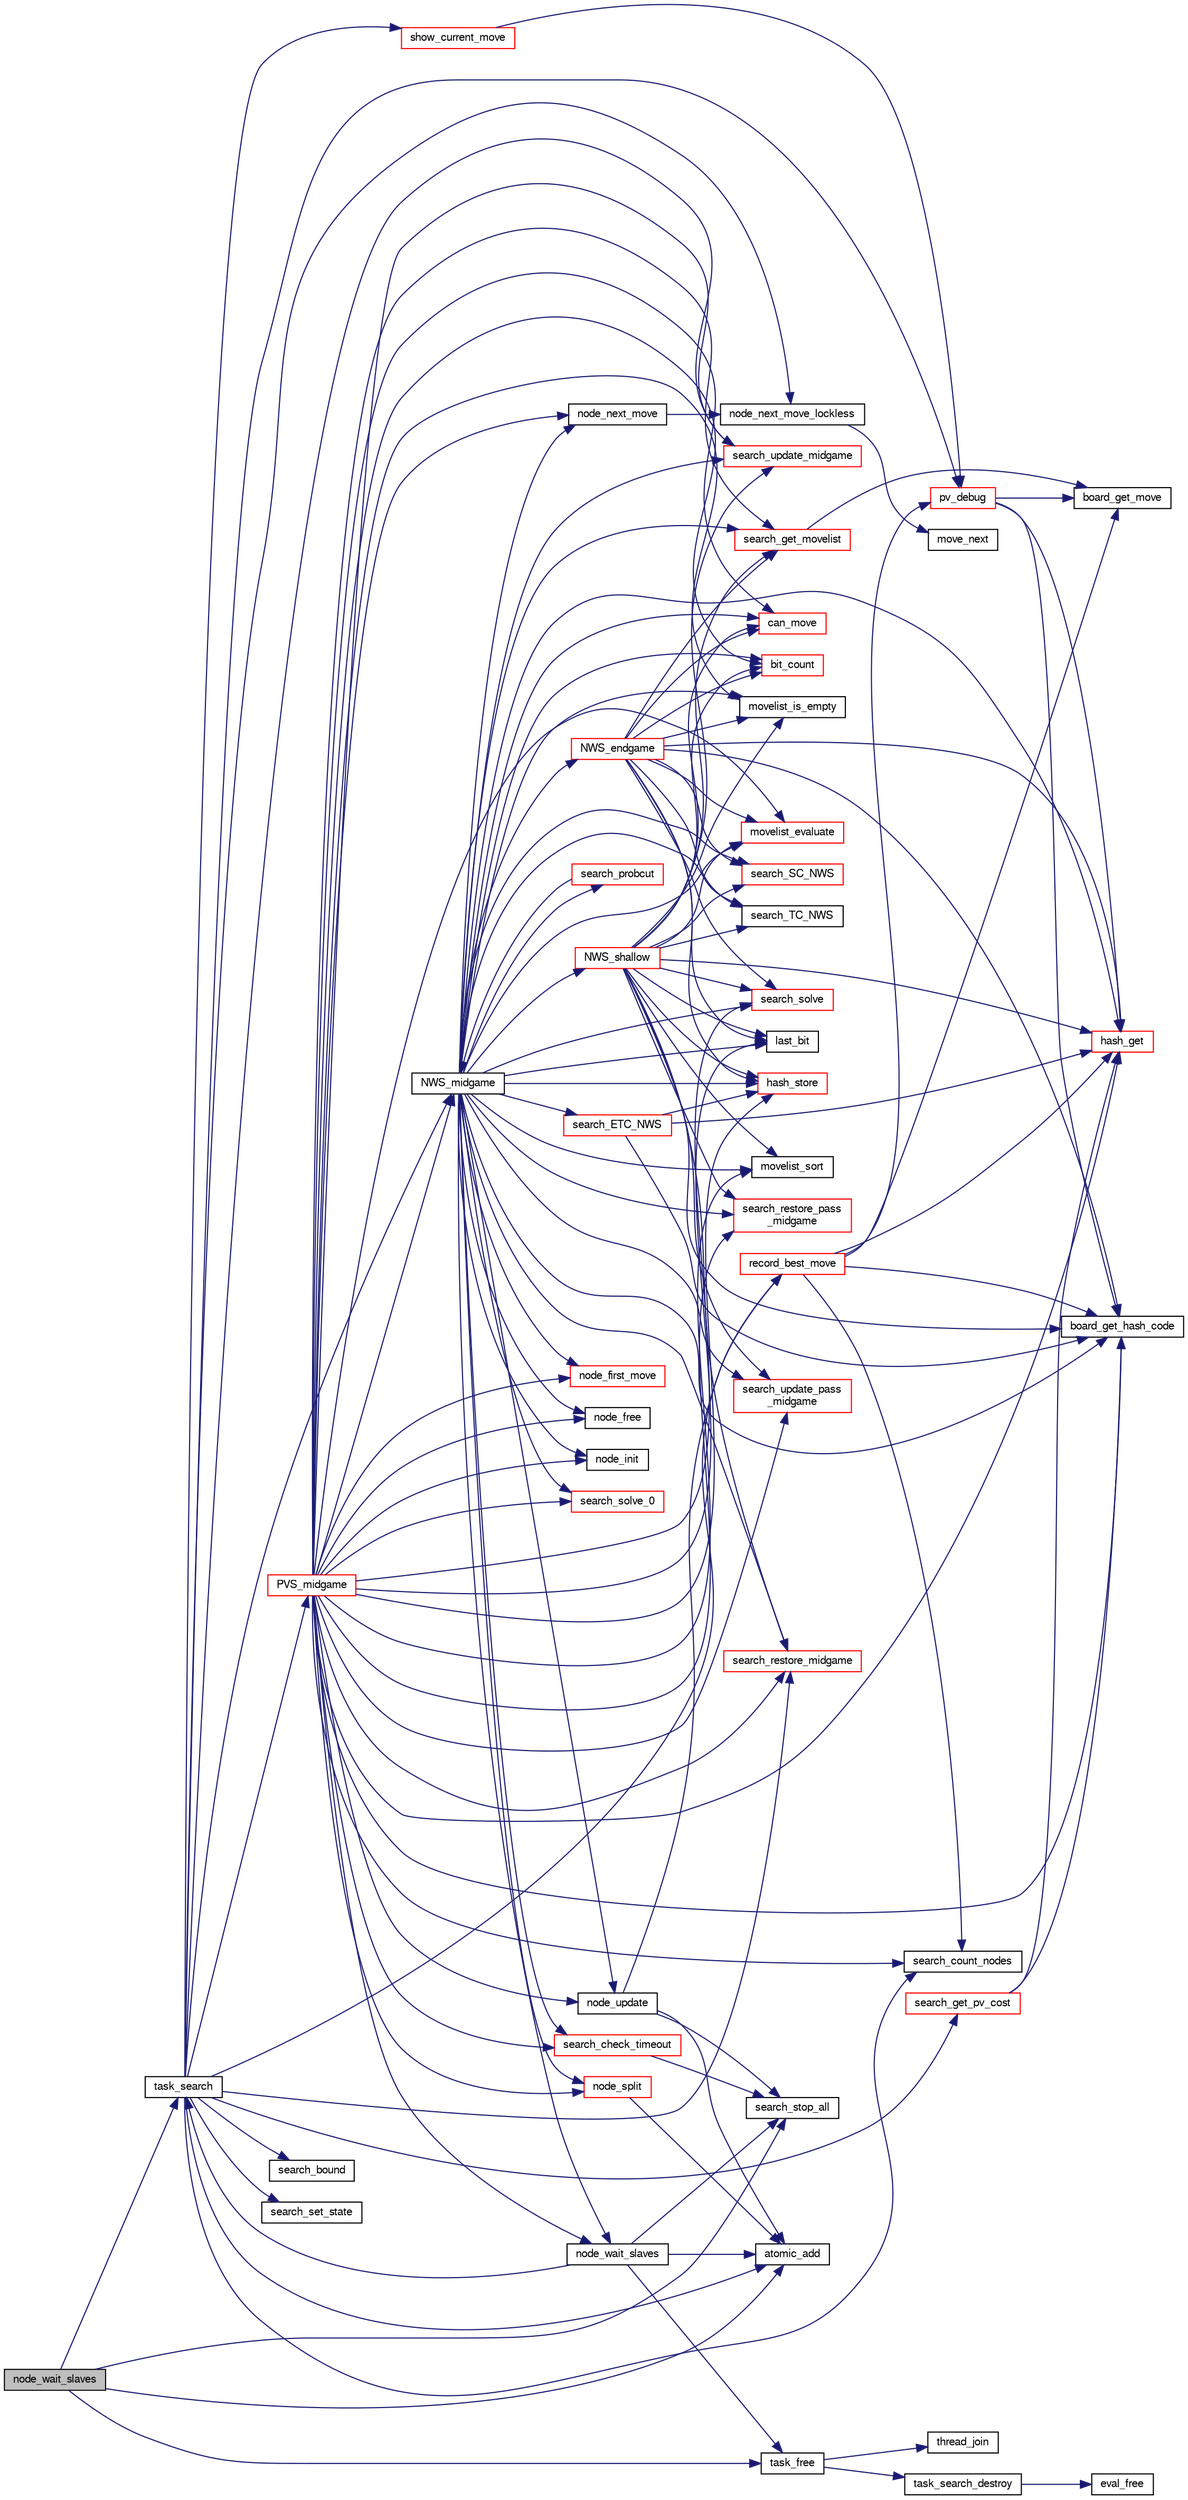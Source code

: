 digraph "node_wait_slaves"
{
 // LATEX_PDF_SIZE
  bgcolor="transparent";
  edge [fontname="FreeSans",fontsize="10",labelfontname="FreeSans",labelfontsize="10"];
  node [fontname="FreeSans",fontsize="10",shape=record];
  rankdir="LR";
  Node1 [label="node_wait_slaves",height=0.2,width=0.4,color="black", fillcolor="grey75", style="filled", fontcolor="black",tooltip="Wait for slaves termination."];
  Node1 -> Node2 [color="midnightblue",fontsize="10",style="solid",fontname="FreeSans"];
  Node2 [label="atomic_add",height=0.2,width=0.4,color="black",URL="$util_8h.html#a810a91328534783b77f0e95327f37270",tooltip=" "];
  Node1 -> Node3 [color="midnightblue",fontsize="10",style="solid",fontname="FreeSans"];
  Node3 [label="search_stop_all",height=0.2,width=0.4,color="black",URL="$search_8c.html#ad775910af78c46412b5ee4b8bc887b67",tooltip="Stop the search."];
  Node1 -> Node4 [color="midnightblue",fontsize="10",style="solid",fontname="FreeSans"];
  Node4 [label="task_free",height=0.2,width=0.4,color="black",URL="$ybwc_8c.html#a7ac944c5b45b2c8870c2eea4d4a140bb",tooltip="Free resources used by a task."];
  Node4 -> Node5 [color="midnightblue",fontsize="10",style="solid",fontname="FreeSans"];
  Node5 [label="task_search_destroy",height=0.2,width=0.4,color="black",URL="$ybwc_8c.html#aeb7bd64f0f200af48220e3dc4fc4c168",tooltip="Free a search structure of a task."];
  Node5 -> Node6 [color="midnightblue",fontsize="10",style="solid",fontname="FreeSans"];
  Node6 [label="eval_free",height=0.2,width=0.4,color="black",URL="$eval_8c.html#a0d216a5fcecd600abd20798da218f730",tooltip="Free resources used by the evaluation function."];
  Node4 -> Node7 [color="midnightblue",fontsize="10",style="solid",fontname="FreeSans"];
  Node7 [label="thread_join",height=0.2,width=0.4,color="black",URL="$util_8c.html#a52efa84f4cfd49921787886d9543ab64",tooltip="Join a thread."];
  Node1 -> Node8 [color="midnightblue",fontsize="10",style="solid",fontname="FreeSans"];
  Node8 [label="task_search",height=0.2,width=0.4,color="black",URL="$ybwc_8c.html#aaa4fc1461e78cd5569318f9e19399e50",tooltip="A parallel search within a Task structure."];
  Node8 -> Node2 [color="midnightblue",fontsize="10",style="solid",fontname="FreeSans"];
  Node8 -> Node9 [color="midnightblue",fontsize="10",style="solid",fontname="FreeSans"];
  Node9 [label="node_next_move_lockless",height=0.2,width=0.4,color="black",URL="$ybwc_8c.html#afa0e58a0825e315ec77c2504f4f3f1fe",tooltip="Get the next move of the move list."];
  Node9 -> Node10 [color="midnightblue",fontsize="10",style="solid",fontname="FreeSans"];
  Node10 [label="move_next",height=0.2,width=0.4,color="black",URL="$move_8c.html#a70f7e30cf2aa1dffdcde82ad10badab4",tooltip="Return the next move from the list."];
  Node8 -> Node11 [color="midnightblue",fontsize="10",style="solid",fontname="FreeSans"];
  Node11 [label="NWS_midgame",height=0.2,width=0.4,color="black",URL="$midgame_8c.html#a124e89d53abb00ee28a9f3135b5682dc",tooltip="Evaluate a midgame position with a Null Window Search algorithm."];
  Node11 -> Node12 [color="midnightblue",fontsize="10",style="solid",fontname="FreeSans"];
  Node12 [label="bit_count",height=0.2,width=0.4,color="red",URL="$bit_8c.html#a830fec0a90989da1f1900ff609b92167",tooltip="Count the number of bits set to one in an unsigned long long."];
  Node11 -> Node14 [color="midnightblue",fontsize="10",style="solid",fontname="FreeSans"];
  Node14 [label="board_get_hash_code",height=0.2,width=0.4,color="black",URL="$board_8c.html#a0e6cff6e714bcb714e2b9b2d7b9fbec6",tooltip="Compute a hash code."];
  Node11 -> Node15 [color="midnightblue",fontsize="10",style="solid",fontname="FreeSans"];
  Node15 [label="can_move",height=0.2,width=0.4,color="red",URL="$board_8c.html#ae1a532d6eaa0e55357d0f4b9cd659b88",tooltip="Check if a player can move."];
  Node11 -> Node18 [color="midnightblue",fontsize="10",style="solid",fontname="FreeSans"];
  Node18 [label="hash_get",height=0.2,width=0.4,color="red",URL="$hash-lock-free_8c.html#a6f54ce833279fec9ac110dcce45565ad",tooltip="Find an hash table entry according to the evaluated board hash codes."];
  Node11 -> Node20 [color="midnightblue",fontsize="10",style="solid",fontname="FreeSans"];
  Node20 [label="hash_store",height=0.2,width=0.4,color="red",URL="$hash-lock-free_8c.html#ae70e5c17e3d2cf7fb49e085be7092843",tooltip="Store an hashtable item."];
  Node11 -> Node27 [color="midnightblue",fontsize="10",style="solid",fontname="FreeSans"];
  Node27 [label="last_bit",height=0.2,width=0.4,color="black",URL="$bit_8c.html#ad47d9158c952a78b9602c699ab6ece49",tooltip="Search the last bit set (same as log2())."];
  Node11 -> Node28 [color="midnightblue",fontsize="10",style="solid",fontname="FreeSans"];
  Node28 [label="movelist_evaluate",height=0.2,width=0.4,color="red",URL="$move_8c.html#a9b4b1c7be1b237198713f0355f60fe28",tooltip="Evaluate a list of move in order to sort it."];
  Node11 -> Node48 [color="midnightblue",fontsize="10",style="solid",fontname="FreeSans"];
  Node48 [label="movelist_is_empty",height=0.2,width=0.4,color="black",URL="$move_8c.html#a13dc373d7c20c99db5dfbc1b70e20d15",tooltip="Check if the list is empty."];
  Node11 -> Node49 [color="midnightblue",fontsize="10",style="solid",fontname="FreeSans"];
  Node49 [label="movelist_sort",height=0.2,width=0.4,color="black",URL="$move_8c.html#a38bfc9e186591a76e2b3c673075effd3",tooltip="Sort all moves."];
  Node11 -> Node80 [color="midnightblue",fontsize="10",style="solid",fontname="FreeSans"];
  Node80 [label="node_first_move",height=0.2,width=0.4,color="red",URL="$ybwc_8c.html#add2247a628b88fd27119dfbe49a41111",tooltip="Get the first move of the move list."];
  Node11 -> Node82 [color="midnightblue",fontsize="10",style="solid",fontname="FreeSans"];
  Node82 [label="node_free",height=0.2,width=0.4,color="black",URL="$ybwc_8c.html#a9158549a90b34b758a3371f60e93a65b",tooltip="Free Resources allocated by a node."];
  Node11 -> Node83 [color="midnightblue",fontsize="10",style="solid",fontname="FreeSans"];
  Node83 [label="node_init",height=0.2,width=0.4,color="black",URL="$ybwc_8c.html#ad4a0c85671094fb20a59df4aed9202b5",tooltip="Initialize a node."];
  Node11 -> Node84 [color="midnightblue",fontsize="10",style="solid",fontname="FreeSans"];
  Node84 [label="node_next_move",height=0.2,width=0.4,color="black",URL="$ybwc_8c.html#a744689fe7920707e9cf5a4149be74b46",tooltip="Get the next move of the move list."];
  Node84 -> Node9 [color="midnightblue",fontsize="10",style="solid",fontname="FreeSans"];
  Node11 -> Node85 [color="midnightblue",fontsize="10",style="solid",fontname="FreeSans"];
  Node85 [label="node_split",height=0.2,width=0.4,color="red",URL="$ybwc_8c.html#a7dba05be5b187eb162b9311c91e22b38",tooltip="Node split."];
  Node85 -> Node2 [color="midnightblue",fontsize="10",style="solid",fontname="FreeSans"];
  Node11 -> Node95 [color="midnightblue",fontsize="10",style="solid",fontname="FreeSans"];
  Node95 [label="node_update",height=0.2,width=0.4,color="black",URL="$ybwc_8c.html#aaa3720f7191596fadf637ee6fddc8666",tooltip="Update a node."];
  Node95 -> Node2 [color="midnightblue",fontsize="10",style="solid",fontname="FreeSans"];
  Node95 -> Node96 [color="midnightblue",fontsize="10",style="solid",fontname="FreeSans"];
  Node96 [label="record_best_move",height=0.2,width=0.4,color="red",URL="$root_8c.html#ae557ecf41efe8b033969349603c765e2",tooltip="Record best move."];
  Node96 -> Node14 [color="midnightblue",fontsize="10",style="solid",fontname="FreeSans"];
  Node96 -> Node52 [color="midnightblue",fontsize="10",style="solid",fontname="FreeSans"];
  Node52 [label="board_get_move",height=0.2,width=0.4,color="black",URL="$board_8c.html#a3b5748c109770fe228ea15b562c0f113",tooltip="Compute a move."];
  Node96 -> Node18 [color="midnightblue",fontsize="10",style="solid",fontname="FreeSans"];
  Node96 -> Node104 [color="midnightblue",fontsize="10",style="solid",fontname="FreeSans"];
  Node104 [label="pv_debug",height=0.2,width=0.4,color="red",URL="$root_8c.html#a8441d8c906b98e56eb99fcb351ce6a14",tooltip="Debug PV."];
  Node104 -> Node14 [color="midnightblue",fontsize="10",style="solid",fontname="FreeSans"];
  Node104 -> Node52 [color="midnightblue",fontsize="10",style="solid",fontname="FreeSans"];
  Node104 -> Node18 [color="midnightblue",fontsize="10",style="solid",fontname="FreeSans"];
  Node96 -> Node106 [color="midnightblue",fontsize="10",style="solid",fontname="FreeSans"];
  Node106 [label="search_count_nodes",height=0.2,width=0.4,color="black",URL="$search_8c.html#a66fbe49d1b42845bef2a07d0219a525c",tooltip="Return the number of nodes searched."];
  Node95 -> Node3 [color="midnightblue",fontsize="10",style="solid",fontname="FreeSans"];
  Node11 -> Node110 [color="midnightblue",fontsize="10",style="solid",fontname="FreeSans"];
  Node110 [label="node_wait_slaves",height=0.2,width=0.4,color="black",URL="$ybwc_8c.html#a6cab65bf7dade2f8653a2e3276b89c78",tooltip="Wait for slaves termination."];
  Node110 -> Node2 [color="midnightblue",fontsize="10",style="solid",fontname="FreeSans"];
  Node110 -> Node3 [color="midnightblue",fontsize="10",style="solid",fontname="FreeSans"];
  Node110 -> Node4 [color="midnightblue",fontsize="10",style="solid",fontname="FreeSans"];
  Node110 -> Node8 [color="midnightblue",fontsize="10",style="solid",fontname="FreeSans"];
  Node11 -> Node111 [color="midnightblue",fontsize="10",style="solid",fontname="FreeSans"];
  Node111 [label="NWS_endgame",height=0.2,width=0.4,color="red",URL="$endgame_8c.html#a3a2fd5b24cddcf17f9b29921bbf9ec57",tooltip="Evaluate an endgame position with a Null Window Search algorithm."];
  Node111 -> Node12 [color="midnightblue",fontsize="10",style="solid",fontname="FreeSans"];
  Node111 -> Node14 [color="midnightblue",fontsize="10",style="solid",fontname="FreeSans"];
  Node111 -> Node15 [color="midnightblue",fontsize="10",style="solid",fontname="FreeSans"];
  Node111 -> Node18 [color="midnightblue",fontsize="10",style="solid",fontname="FreeSans"];
  Node111 -> Node20 [color="midnightblue",fontsize="10",style="solid",fontname="FreeSans"];
  Node111 -> Node27 [color="midnightblue",fontsize="10",style="solid",fontname="FreeSans"];
  Node111 -> Node28 [color="midnightblue",fontsize="10",style="solid",fontname="FreeSans"];
  Node111 -> Node48 [color="midnightblue",fontsize="10",style="solid",fontname="FreeSans"];
  Node111 -> Node73 [color="midnightblue",fontsize="10",style="solid",fontname="FreeSans"];
  Node73 [label="search_get_movelist",height=0.2,width=0.4,color="red",URL="$search_8c.html#a507955218cafd96b85d29981f3ea6f8d",tooltip="Get a list of legal moves."];
  Node73 -> Node52 [color="midnightblue",fontsize="10",style="solid",fontname="FreeSans"];
  Node111 -> Node74 [color="midnightblue",fontsize="10",style="solid",fontname="FreeSans"];
  Node74 [label="search_SC_NWS",height=0.2,width=0.4,color="red",URL="$search_8c.html#afb7a2b1fa945dd8f14a8e56639fde259",tooltip="Stability Cutoff (TC)."];
  Node111 -> Node64 [color="midnightblue",fontsize="10",style="solid",fontname="FreeSans"];
  Node64 [label="search_solve",height=0.2,width=0.4,color="red",URL="$endgame_8c.html#a94a89fc327a63ea97d5e30c7c981a2aa",tooltip="Get the final score."];
  Node111 -> Node77 [color="midnightblue",fontsize="10",style="solid",fontname="FreeSans"];
  Node77 [label="search_TC_NWS",height=0.2,width=0.4,color="black",URL="$search_8c.html#a1df9af0edd9d96eb16b7ade51a96dbf4",tooltip="Transposition Cutoff (TC)."];
  Node11 -> Node50 [color="midnightblue",fontsize="10",style="solid",fontname="FreeSans"];
  Node50 [label="NWS_shallow",height=0.2,width=0.4,color="red",URL="$midgame_8c.html#af1a84e98330ad790762f316451f36067",tooltip="Evaluate a midgame position with a Null Window Search algorithm."];
  Node50 -> Node12 [color="midnightblue",fontsize="10",style="solid",fontname="FreeSans"];
  Node50 -> Node14 [color="midnightblue",fontsize="10",style="solid",fontname="FreeSans"];
  Node50 -> Node15 [color="midnightblue",fontsize="10",style="solid",fontname="FreeSans"];
  Node50 -> Node18 [color="midnightblue",fontsize="10",style="solid",fontname="FreeSans"];
  Node50 -> Node20 [color="midnightblue",fontsize="10",style="solid",fontname="FreeSans"];
  Node50 -> Node27 [color="midnightblue",fontsize="10",style="solid",fontname="FreeSans"];
  Node50 -> Node28 [color="midnightblue",fontsize="10",style="solid",fontname="FreeSans"];
  Node50 -> Node48 [color="midnightblue",fontsize="10",style="solid",fontname="FreeSans"];
  Node50 -> Node49 [color="midnightblue",fontsize="10",style="solid",fontname="FreeSans"];
  Node50 -> Node73 [color="midnightblue",fontsize="10",style="solid",fontname="FreeSans"];
  Node50 -> Node68 [color="midnightblue",fontsize="10",style="solid",fontname="FreeSans"];
  Node68 [label="search_restore_midgame",height=0.2,width=0.4,color="red",URL="$search_8c.html#a8ee87f18a6108894aecb6f0cda99fcf8",tooltip="Restore the search state as before a move."];
  Node50 -> Node61 [color="midnightblue",fontsize="10",style="solid",fontname="FreeSans"];
  Node61 [label="search_restore_pass\l_midgame",height=0.2,width=0.4,color="red",URL="$search_8c.html#a5e9707f0c579c46996fba87fedecb58c",tooltip="Update the search state after a passing move."];
  Node50 -> Node74 [color="midnightblue",fontsize="10",style="solid",fontname="FreeSans"];
  Node50 -> Node64 [color="midnightblue",fontsize="10",style="solid",fontname="FreeSans"];
  Node50 -> Node77 [color="midnightblue",fontsize="10",style="solid",fontname="FreeSans"];
  Node50 -> Node71 [color="midnightblue",fontsize="10",style="solid",fontname="FreeSans"];
  Node71 [label="search_update_midgame",height=0.2,width=0.4,color="red",URL="$search_8c.html#a985ef3449348437e273c1d5c74ae74f6",tooltip="Update the search state after a move."];
  Node50 -> Node66 [color="midnightblue",fontsize="10",style="solid",fontname="FreeSans"];
  Node66 [label="search_update_pass\l_midgame",height=0.2,width=0.4,color="red",URL="$search_8c.html#af34e8681551a63ca25390b3c87bbf9f7",tooltip="Update the search state after a passing move."];
  Node11 -> Node122 [color="midnightblue",fontsize="10",style="solid",fontname="FreeSans"];
  Node122 [label="search_check_timeout",height=0.2,width=0.4,color="red",URL="$search_8c.html#a1fc126733c7201381ebb66cb42e23ad7",tooltip="Check if it can iterate more..."];
  Node122 -> Node3 [color="midnightblue",fontsize="10",style="solid",fontname="FreeSans"];
  Node11 -> Node124 [color="midnightblue",fontsize="10",style="solid",fontname="FreeSans"];
  Node124 [label="search_ETC_NWS",height=0.2,width=0.4,color="red",URL="$search_8c.html#acca0552701cb0d46a406101f5f426e17",tooltip="Enhanced Transposition Cutoff (ETC)."];
  Node124 -> Node14 [color="midnightblue",fontsize="10",style="solid",fontname="FreeSans"];
  Node124 -> Node18 [color="midnightblue",fontsize="10",style="solid",fontname="FreeSans"];
  Node124 -> Node20 [color="midnightblue",fontsize="10",style="solid",fontname="FreeSans"];
  Node11 -> Node73 [color="midnightblue",fontsize="10",style="solid",fontname="FreeSans"];
  Node11 -> Node125 [color="midnightblue",fontsize="10",style="solid",fontname="FreeSans"];
  Node125 [label="search_probcut",height=0.2,width=0.4,color="red",URL="$midgame_8c.html#a232fed82bb28cdcc18d59d1cfecab0f1",tooltip="Probcut."];
  Node125 -> Node11 [color="midnightblue",fontsize="10",style="solid",fontname="FreeSans"];
  Node11 -> Node68 [color="midnightblue",fontsize="10",style="solid",fontname="FreeSans"];
  Node11 -> Node61 [color="midnightblue",fontsize="10",style="solid",fontname="FreeSans"];
  Node11 -> Node74 [color="midnightblue",fontsize="10",style="solid",fontname="FreeSans"];
  Node11 -> Node64 [color="midnightblue",fontsize="10",style="solid",fontname="FreeSans"];
  Node11 -> Node129 [color="midnightblue",fontsize="10",style="solid",fontname="FreeSans"];
  Node129 [label="search_solve_0",height=0.2,width=0.4,color="red",URL="$endgame_8c.html#ae04cc7f1a6a497061ed834030a426912",tooltip="Get the final score."];
  Node11 -> Node77 [color="midnightblue",fontsize="10",style="solid",fontname="FreeSans"];
  Node11 -> Node71 [color="midnightblue",fontsize="10",style="solid",fontname="FreeSans"];
  Node11 -> Node66 [color="midnightblue",fontsize="10",style="solid",fontname="FreeSans"];
  Node8 -> Node104 [color="midnightblue",fontsize="10",style="solid",fontname="FreeSans"];
  Node8 -> Node131 [color="midnightblue",fontsize="10",style="solid",fontname="FreeSans"];
  Node131 [label="PVS_midgame",height=0.2,width=0.4,color="red",URL="$midgame_8c.html#a356424012da8237d13afb64450c0fb33",tooltip="Evaluate a position with a deep Principal Variation Search algorithm."];
  Node131 -> Node12 [color="midnightblue",fontsize="10",style="solid",fontname="FreeSans"];
  Node131 -> Node14 [color="midnightblue",fontsize="10",style="solid",fontname="FreeSans"];
  Node131 -> Node15 [color="midnightblue",fontsize="10",style="solid",fontname="FreeSans"];
  Node131 -> Node18 [color="midnightblue",fontsize="10",style="solid",fontname="FreeSans"];
  Node131 -> Node20 [color="midnightblue",fontsize="10",style="solid",fontname="FreeSans"];
  Node131 -> Node27 [color="midnightblue",fontsize="10",style="solid",fontname="FreeSans"];
  Node131 -> Node28 [color="midnightblue",fontsize="10",style="solid",fontname="FreeSans"];
  Node131 -> Node48 [color="midnightblue",fontsize="10",style="solid",fontname="FreeSans"];
  Node131 -> Node49 [color="midnightblue",fontsize="10",style="solid",fontname="FreeSans"];
  Node131 -> Node80 [color="midnightblue",fontsize="10",style="solid",fontname="FreeSans"];
  Node131 -> Node82 [color="midnightblue",fontsize="10",style="solid",fontname="FreeSans"];
  Node131 -> Node83 [color="midnightblue",fontsize="10",style="solid",fontname="FreeSans"];
  Node131 -> Node84 [color="midnightblue",fontsize="10",style="solid",fontname="FreeSans"];
  Node131 -> Node85 [color="midnightblue",fontsize="10",style="solid",fontname="FreeSans"];
  Node131 -> Node95 [color="midnightblue",fontsize="10",style="solid",fontname="FreeSans"];
  Node131 -> Node110 [color="midnightblue",fontsize="10",style="solid",fontname="FreeSans"];
  Node131 -> Node11 [color="midnightblue",fontsize="10",style="solid",fontname="FreeSans"];
  Node131 -> Node122 [color="midnightblue",fontsize="10",style="solid",fontname="FreeSans"];
  Node131 -> Node106 [color="midnightblue",fontsize="10",style="solid",fontname="FreeSans"];
  Node131 -> Node73 [color="midnightblue",fontsize="10",style="solid",fontname="FreeSans"];
  Node131 -> Node68 [color="midnightblue",fontsize="10",style="solid",fontname="FreeSans"];
  Node131 -> Node61 [color="midnightblue",fontsize="10",style="solid",fontname="FreeSans"];
  Node131 -> Node64 [color="midnightblue",fontsize="10",style="solid",fontname="FreeSans"];
  Node131 -> Node129 [color="midnightblue",fontsize="10",style="solid",fontname="FreeSans"];
  Node131 -> Node71 [color="midnightblue",fontsize="10",style="solid",fontname="FreeSans"];
  Node131 -> Node66 [color="midnightblue",fontsize="10",style="solid",fontname="FreeSans"];
  Node8 -> Node96 [color="midnightblue",fontsize="10",style="solid",fontname="FreeSans"];
  Node8 -> Node132 [color="midnightblue",fontsize="10",style="solid",fontname="FreeSans"];
  Node132 [label="search_bound",height=0.2,width=0.4,color="black",URL="$root_8c.html#abd96ac683822561d0ca3e2981a6585da",tooltip="bound root scores according to stable squares"];
  Node8 -> Node106 [color="midnightblue",fontsize="10",style="solid",fontname="FreeSans"];
  Node8 -> Node133 [color="midnightblue",fontsize="10",style="solid",fontname="FreeSans"];
  Node133 [label="search_get_pv_cost",height=0.2,width=0.4,color="red",URL="$root_8c.html#a21c11cfc3f9cd40ca89f876ff7ecadeb",tooltip="Compute a cost as a combination of node count, depth, etc. from hash_table."];
  Node133 -> Node14 [color="midnightblue",fontsize="10",style="solid",fontname="FreeSans"];
  Node133 -> Node18 [color="midnightblue",fontsize="10",style="solid",fontname="FreeSans"];
  Node8 -> Node68 [color="midnightblue",fontsize="10",style="solid",fontname="FreeSans"];
  Node8 -> Node134 [color="midnightblue",fontsize="10",style="solid",fontname="FreeSans"];
  Node134 [label="search_set_state",height=0.2,width=0.4,color="black",URL="$search_8c.html#acf27ae11e239ef4f381b814e81c1e018",tooltip="Set the search running/waiting state."];
  Node8 -> Node71 [color="midnightblue",fontsize="10",style="solid",fontname="FreeSans"];
  Node8 -> Node135 [color="midnightblue",fontsize="10",style="solid",fontname="FreeSans"];
  Node135 [label="show_current_move",height=0.2,width=0.4,color="red",URL="$root_8c.html#aa321c37f43d4be74003cc093bae04c0a",tooltip=" "];
  Node135 -> Node104 [color="midnightblue",fontsize="10",style="solid",fontname="FreeSans"];
}
